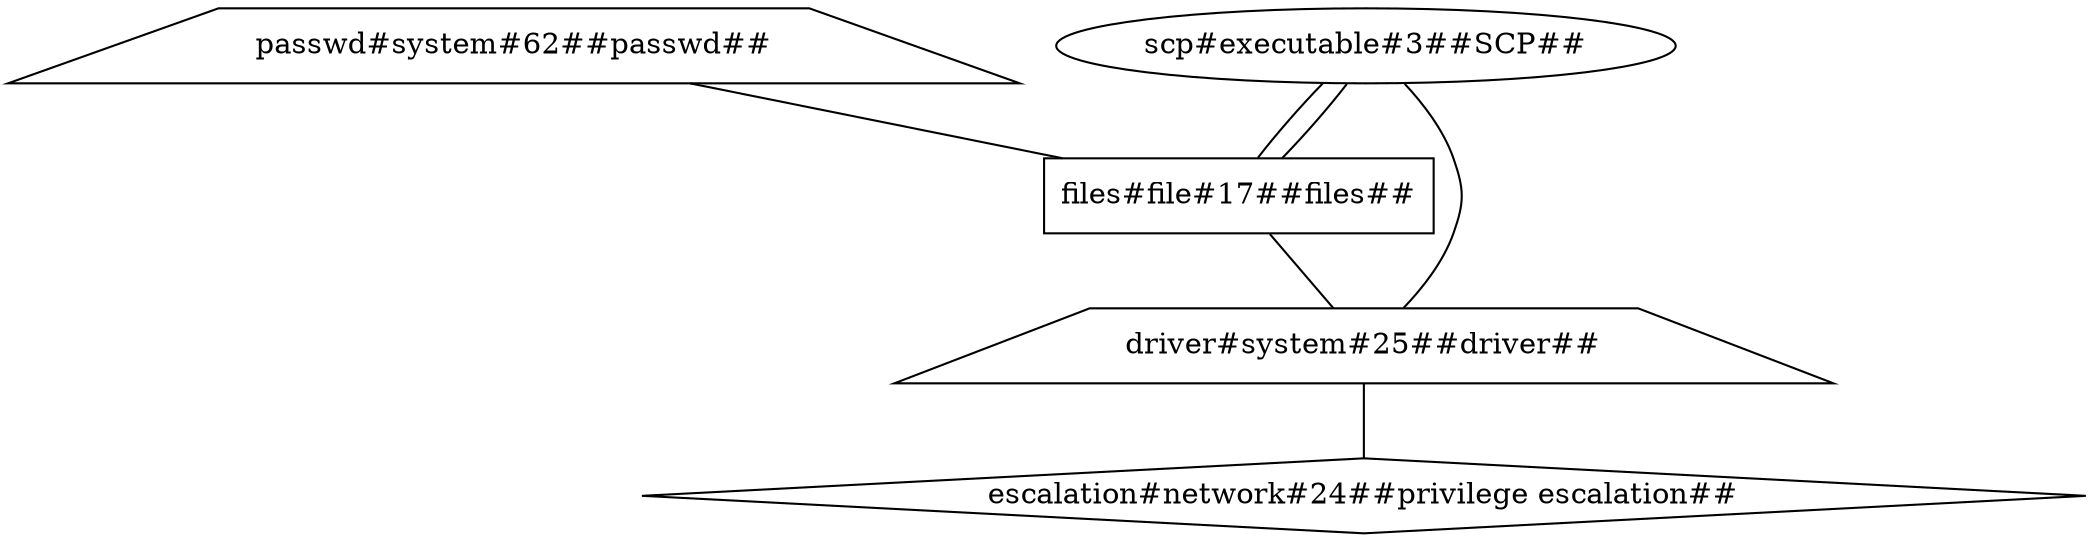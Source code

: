 graph G {
	"scp#executable#3" [label="scp#executable#3##SCP##" shape=oval]
	"files#file#17" [label="files#file#17##files##" shape=rectangle]
	"driver#system#25" [label="driver#system#25##driver##" shape=trapezium]
	"escalation#network#24" [label="escalation#network#24##privilege escalation##" shape=diamond]
	"passwd#system#62" [label="passwd#system#62##passwd##" shape=trapezium]
	"scp#executable#3" -- "files#file#17"
	"files#file#17" -- "driver#system#25"
	"files#file#17" -- "scp#executable#3"
	"driver#system#25" -- "escalation#network#24"
	"driver#system#25" -- "scp#executable#3"
	"passwd#system#62" -- "files#file#17"
}

